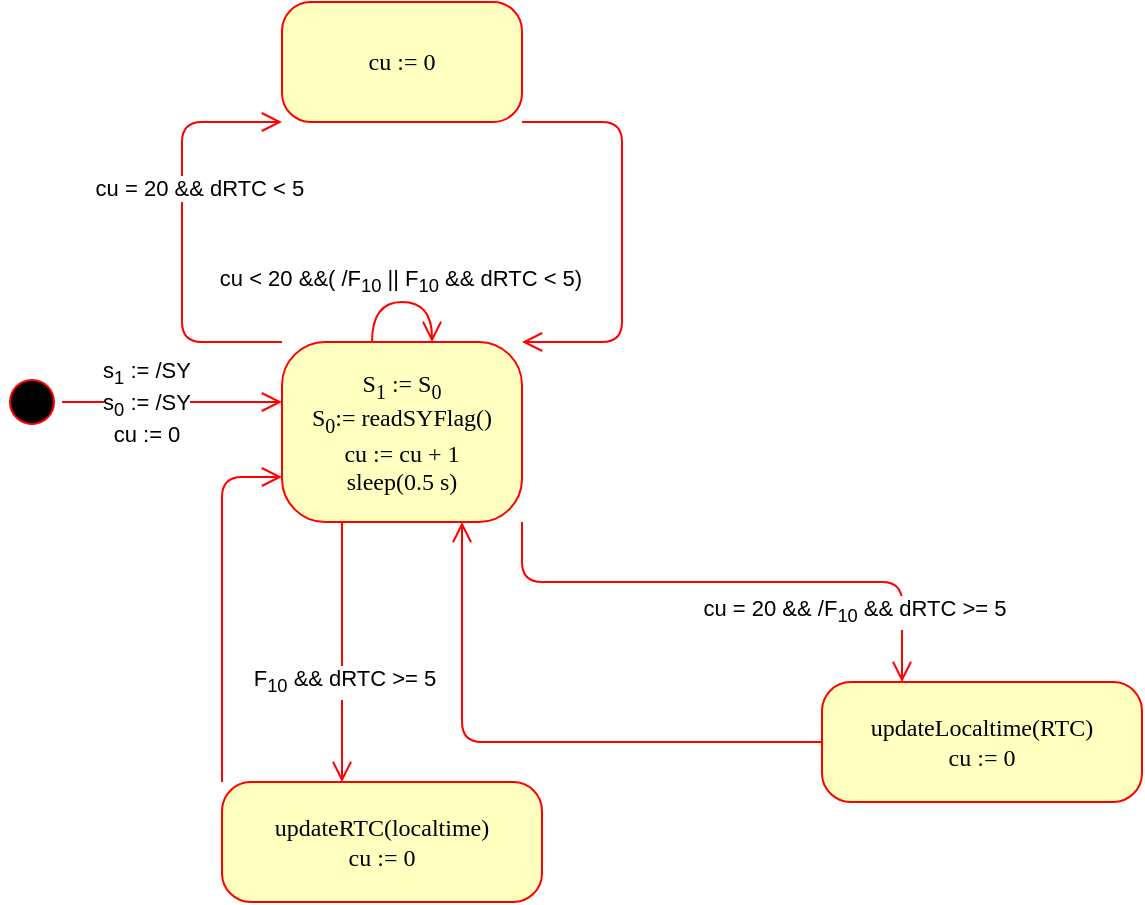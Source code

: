 <mxfile version="26.2.12">
  <diagram name="Page-1" id="58cdce13-f638-feb5-8d6f-7d28b1aa9fa0">
    <mxGraphModel dx="1238" dy="583" grid="1" gridSize="10" guides="1" tooltips="1" connect="1" arrows="1" fold="1" page="1" pageScale="1" pageWidth="1100" pageHeight="850" background="none" math="0" shadow="0">
      <root>
        <mxCell id="0" />
        <mxCell id="1" parent="0" />
        <mxCell id="3cde6dad864a17aa-10" style="edgeStyle=elbowEdgeStyle;html=1;labelBackgroundColor=none;endArrow=open;endSize=8;strokeColor=#ff0000;fontFamily=Verdana;fontSize=12;align=left;exitX=0.25;exitY=1;exitDx=0;exitDy=0;" parent="1" source="382b91b5511bd0f7-8" target="3cde6dad864a17aa-1" edge="1">
          <mxGeometry relative="1" as="geometry">
            <Array as="points">
              <mxPoint x="360" y="450" />
            </Array>
          </mxGeometry>
        </mxCell>
        <mxCell id="DRrF7blhVXr2x2i8JfAI-3" value="F&lt;sub&gt;10&lt;/sub&gt; &amp;amp;&amp;amp; dRTC &amp;gt;= 5" style="edgeLabel;html=1;align=center;verticalAlign=middle;resizable=0;points=[];" vertex="1" connectable="0" parent="3cde6dad864a17aa-10">
          <mxGeometry x="0.155" y="1" relative="1" as="geometry">
            <mxPoint y="5" as="offset" />
          </mxGeometry>
        </mxCell>
        <mxCell id="382b91b5511bd0f7-8" value="&lt;div&gt;S&lt;sub&gt;1&lt;/sub&gt; := S&lt;sub&gt;0&lt;/sub&gt;&lt;/div&gt;S&lt;sub&gt;0&lt;/sub&gt;:= readSYFlag()&lt;div&gt;cu := cu + 1&lt;/div&gt;&lt;div&gt;sleep(0.5 s)&lt;/div&gt;" style="rounded=1;whiteSpace=wrap;html=1;arcSize=24;fillColor=#ffffc0;strokeColor=#ff0000;shadow=0;comic=0;labelBackgroundColor=none;fontFamily=Verdana;fontSize=12;fontColor=#000000;align=center;" parent="1" vertex="1">
          <mxGeometry x="330" y="310" width="120" height="90" as="geometry" />
        </mxCell>
        <mxCell id="3cde6dad864a17aa-9" style="edgeStyle=elbowEdgeStyle;html=1;labelBackgroundColor=none;endArrow=open;endSize=8;strokeColor=#ff0000;fontFamily=Verdana;fontSize=12;align=left;" parent="1" edge="1">
          <mxGeometry relative="1" as="geometry">
            <mxPoint x="220" y="340" as="sourcePoint" />
            <mxPoint x="330" y="340" as="targetPoint" />
          </mxGeometry>
        </mxCell>
        <mxCell id="DRrF7blhVXr2x2i8JfAI-1" value="s&lt;sub&gt;1&lt;/sub&gt; := /SY&lt;div&gt;s&lt;sub&gt;0&lt;/sub&gt; := /SY&lt;/div&gt;&lt;div&gt;cu := 0&lt;/div&gt;" style="edgeLabel;html=1;align=center;verticalAlign=middle;resizable=0;points=[];" vertex="1" connectable="0" parent="3cde6dad864a17aa-9">
          <mxGeometry x="-0.245" relative="1" as="geometry">
            <mxPoint as="offset" />
          </mxGeometry>
        </mxCell>
        <mxCell id="2a3bc250acf0617d-3" value="" style="ellipse;html=1;shape=startState;fillColor=#000000;strokeColor=#ff0000;rounded=1;shadow=0;comic=0;labelBackgroundColor=none;fontFamily=Verdana;fontSize=12;fontColor=#000000;align=center;direction=south;" parent="1" vertex="1">
          <mxGeometry x="190" y="325" width="30" height="30" as="geometry" />
        </mxCell>
        <mxCell id="3cde6dad864a17aa-1" value="updateRTC(localtime)&lt;div&gt;cu := 0&lt;/div&gt;" style="rounded=1;whiteSpace=wrap;html=1;arcSize=24;fillColor=#ffffc0;strokeColor=#ff0000;shadow=0;comic=0;labelBackgroundColor=none;fontFamily=Verdana;fontSize=12;fontColor=#000000;align=center;" parent="1" vertex="1">
          <mxGeometry x="300" y="530" width="160" height="60" as="geometry" />
        </mxCell>
        <mxCell id="3cde6dad864a17aa-2" value="cu := 0" style="rounded=1;whiteSpace=wrap;html=1;arcSize=24;fillColor=#ffffc0;strokeColor=#ff0000;shadow=0;comic=0;labelBackgroundColor=none;fontFamily=Verdana;fontSize=12;fontColor=#000000;align=center;" parent="1" vertex="1">
          <mxGeometry x="330" y="140" width="120" height="60" as="geometry" />
        </mxCell>
        <mxCell id="DRrF7blhVXr2x2i8JfAI-5" style="edgeStyle=orthogonalEdgeStyle;html=1;labelBackgroundColor=none;endArrow=open;endSize=8;strokeColor=#ff0000;fontFamily=Verdana;fontSize=12;align=left;exitX=0.5;exitY=0;exitDx=0;exitDy=0;curved=1;" edge="1" parent="1">
          <mxGeometry relative="1" as="geometry">
            <mxPoint x="375" y="310" as="sourcePoint" />
            <mxPoint x="405" y="310" as="targetPoint" />
            <Array as="points">
              <mxPoint x="375" y="290" />
              <mxPoint x="405" y="290" />
            </Array>
          </mxGeometry>
        </mxCell>
        <mxCell id="DRrF7blhVXr2x2i8JfAI-7" value="cu &amp;lt; 20 &amp;amp;&amp;amp;( /F&lt;sub&gt;10&lt;/sub&gt; || F&lt;sub&gt;10&lt;/sub&gt; &amp;amp;&amp;amp; dRTC &amp;lt; 5)" style="edgeLabel;html=1;align=center;verticalAlign=middle;resizable=0;points=[];" vertex="1" connectable="0" parent="DRrF7blhVXr2x2i8JfAI-5">
          <mxGeometry x="-0.026" y="-2" relative="1" as="geometry">
            <mxPoint y="-12" as="offset" />
          </mxGeometry>
        </mxCell>
        <mxCell id="DRrF7blhVXr2x2i8JfAI-8" style="edgeStyle=elbowEdgeStyle;html=1;labelBackgroundColor=none;endArrow=open;endSize=8;strokeColor=#ff0000;fontFamily=Verdana;fontSize=12;align=left;exitX=0;exitY=0;exitDx=0;exitDy=0;entryX=0;entryY=1;entryDx=0;entryDy=0;" edge="1" parent="1" source="382b91b5511bd0f7-8" target="3cde6dad864a17aa-2">
          <mxGeometry relative="1" as="geometry">
            <mxPoint x="520" y="265" as="sourcePoint" />
            <mxPoint x="600" y="425" as="targetPoint" />
            <Array as="points">
              <mxPoint x="280" y="260" />
            </Array>
          </mxGeometry>
        </mxCell>
        <mxCell id="DRrF7blhVXr2x2i8JfAI-9" value="cu = 20 &amp;amp;&amp;amp; dRTC &amp;lt; 5&amp;nbsp;" style="edgeLabel;html=1;align=center;verticalAlign=middle;resizable=0;points=[];" vertex="1" connectable="0" parent="DRrF7blhVXr2x2i8JfAI-8">
          <mxGeometry x="0.155" y="1" relative="1" as="geometry">
            <mxPoint x="11" y="-6" as="offset" />
          </mxGeometry>
        </mxCell>
        <mxCell id="DRrF7blhVXr2x2i8JfAI-11" style="edgeStyle=elbowEdgeStyle;html=1;labelBackgroundColor=none;endArrow=open;endSize=8;strokeColor=#ff0000;fontFamily=Verdana;fontSize=12;align=left;exitX=1;exitY=1;exitDx=0;exitDy=0;entryX=1;entryY=0;entryDx=0;entryDy=0;" edge="1" parent="1" source="3cde6dad864a17aa-2" target="382b91b5511bd0f7-8">
          <mxGeometry relative="1" as="geometry">
            <mxPoint x="590" y="270" as="sourcePoint" />
            <mxPoint x="590" y="160" as="targetPoint" />
            <Array as="points">
              <mxPoint x="500" y="270" />
            </Array>
          </mxGeometry>
        </mxCell>
        <mxCell id="DRrF7blhVXr2x2i8JfAI-16" style="edgeStyle=elbowEdgeStyle;html=1;labelBackgroundColor=none;endArrow=open;endSize=8;strokeColor=#ff0000;fontFamily=Verdana;fontSize=12;align=left;exitX=0;exitY=0;exitDx=0;exitDy=0;entryX=0;entryY=0.75;entryDx=0;entryDy=0;" edge="1" parent="1" source="3cde6dad864a17aa-1" target="382b91b5511bd0f7-8">
          <mxGeometry relative="1" as="geometry">
            <mxPoint x="460" y="210" as="sourcePoint" />
            <mxPoint x="460" y="320" as="targetPoint" />
            <Array as="points">
              <mxPoint x="300" y="380" />
            </Array>
          </mxGeometry>
        </mxCell>
        <mxCell id="DRrF7blhVXr2x2i8JfAI-17" value="updateLocaltime(RTC)&lt;div&gt;cu := 0&lt;/div&gt;" style="rounded=1;whiteSpace=wrap;html=1;arcSize=24;fillColor=#ffffc0;strokeColor=#ff0000;shadow=0;comic=0;labelBackgroundColor=none;fontFamily=Verdana;fontSize=12;fontColor=#000000;align=center;" vertex="1" parent="1">
          <mxGeometry x="600" y="480" width="160" height="60" as="geometry" />
        </mxCell>
        <mxCell id="DRrF7blhVXr2x2i8JfAI-19" style="edgeStyle=elbowEdgeStyle;html=1;labelBackgroundColor=none;endArrow=open;endSize=8;strokeColor=#ff0000;fontFamily=Verdana;fontSize=12;align=left;exitX=1;exitY=1;exitDx=0;exitDy=0;entryX=0.25;entryY=0;entryDx=0;entryDy=0;elbow=vertical;" edge="1" parent="1" source="382b91b5511bd0f7-8" target="DRrF7blhVXr2x2i8JfAI-17">
          <mxGeometry relative="1" as="geometry">
            <mxPoint x="450" y="410" as="sourcePoint" />
            <mxPoint x="450" y="520" as="targetPoint" />
            <Array as="points">
              <mxPoint x="550" y="430" />
            </Array>
          </mxGeometry>
        </mxCell>
        <mxCell id="DRrF7blhVXr2x2i8JfAI-23" value="cu = 20 &amp;amp;&amp;amp; /F&lt;sub&gt;10&lt;/sub&gt;&amp;nbsp;&amp;amp;&amp;amp; dRTC &amp;gt;= 5" style="edgeLabel;html=1;align=center;verticalAlign=middle;resizable=0;points=[];" vertex="1" connectable="0" parent="DRrF7blhVXr2x2i8JfAI-19">
          <mxGeometry x="-0.182" y="3" relative="1" as="geometry">
            <mxPoint x="85" y="18" as="offset" />
          </mxGeometry>
        </mxCell>
        <mxCell id="DRrF7blhVXr2x2i8JfAI-21" style="edgeStyle=elbowEdgeStyle;html=1;labelBackgroundColor=none;endArrow=open;endSize=8;strokeColor=#ff0000;fontFamily=Verdana;fontSize=12;align=left;exitX=0;exitY=0.5;exitDx=0;exitDy=0;entryX=0.75;entryY=1;entryDx=0;entryDy=0;" edge="1" parent="1" source="DRrF7blhVXr2x2i8JfAI-17" target="382b91b5511bd0f7-8">
          <mxGeometry relative="1" as="geometry">
            <mxPoint x="460" y="490" as="sourcePoint" />
            <mxPoint x="460" y="380" as="targetPoint" />
            <Array as="points">
              <mxPoint x="420" y="460" />
            </Array>
          </mxGeometry>
        </mxCell>
      </root>
    </mxGraphModel>
  </diagram>
</mxfile>
